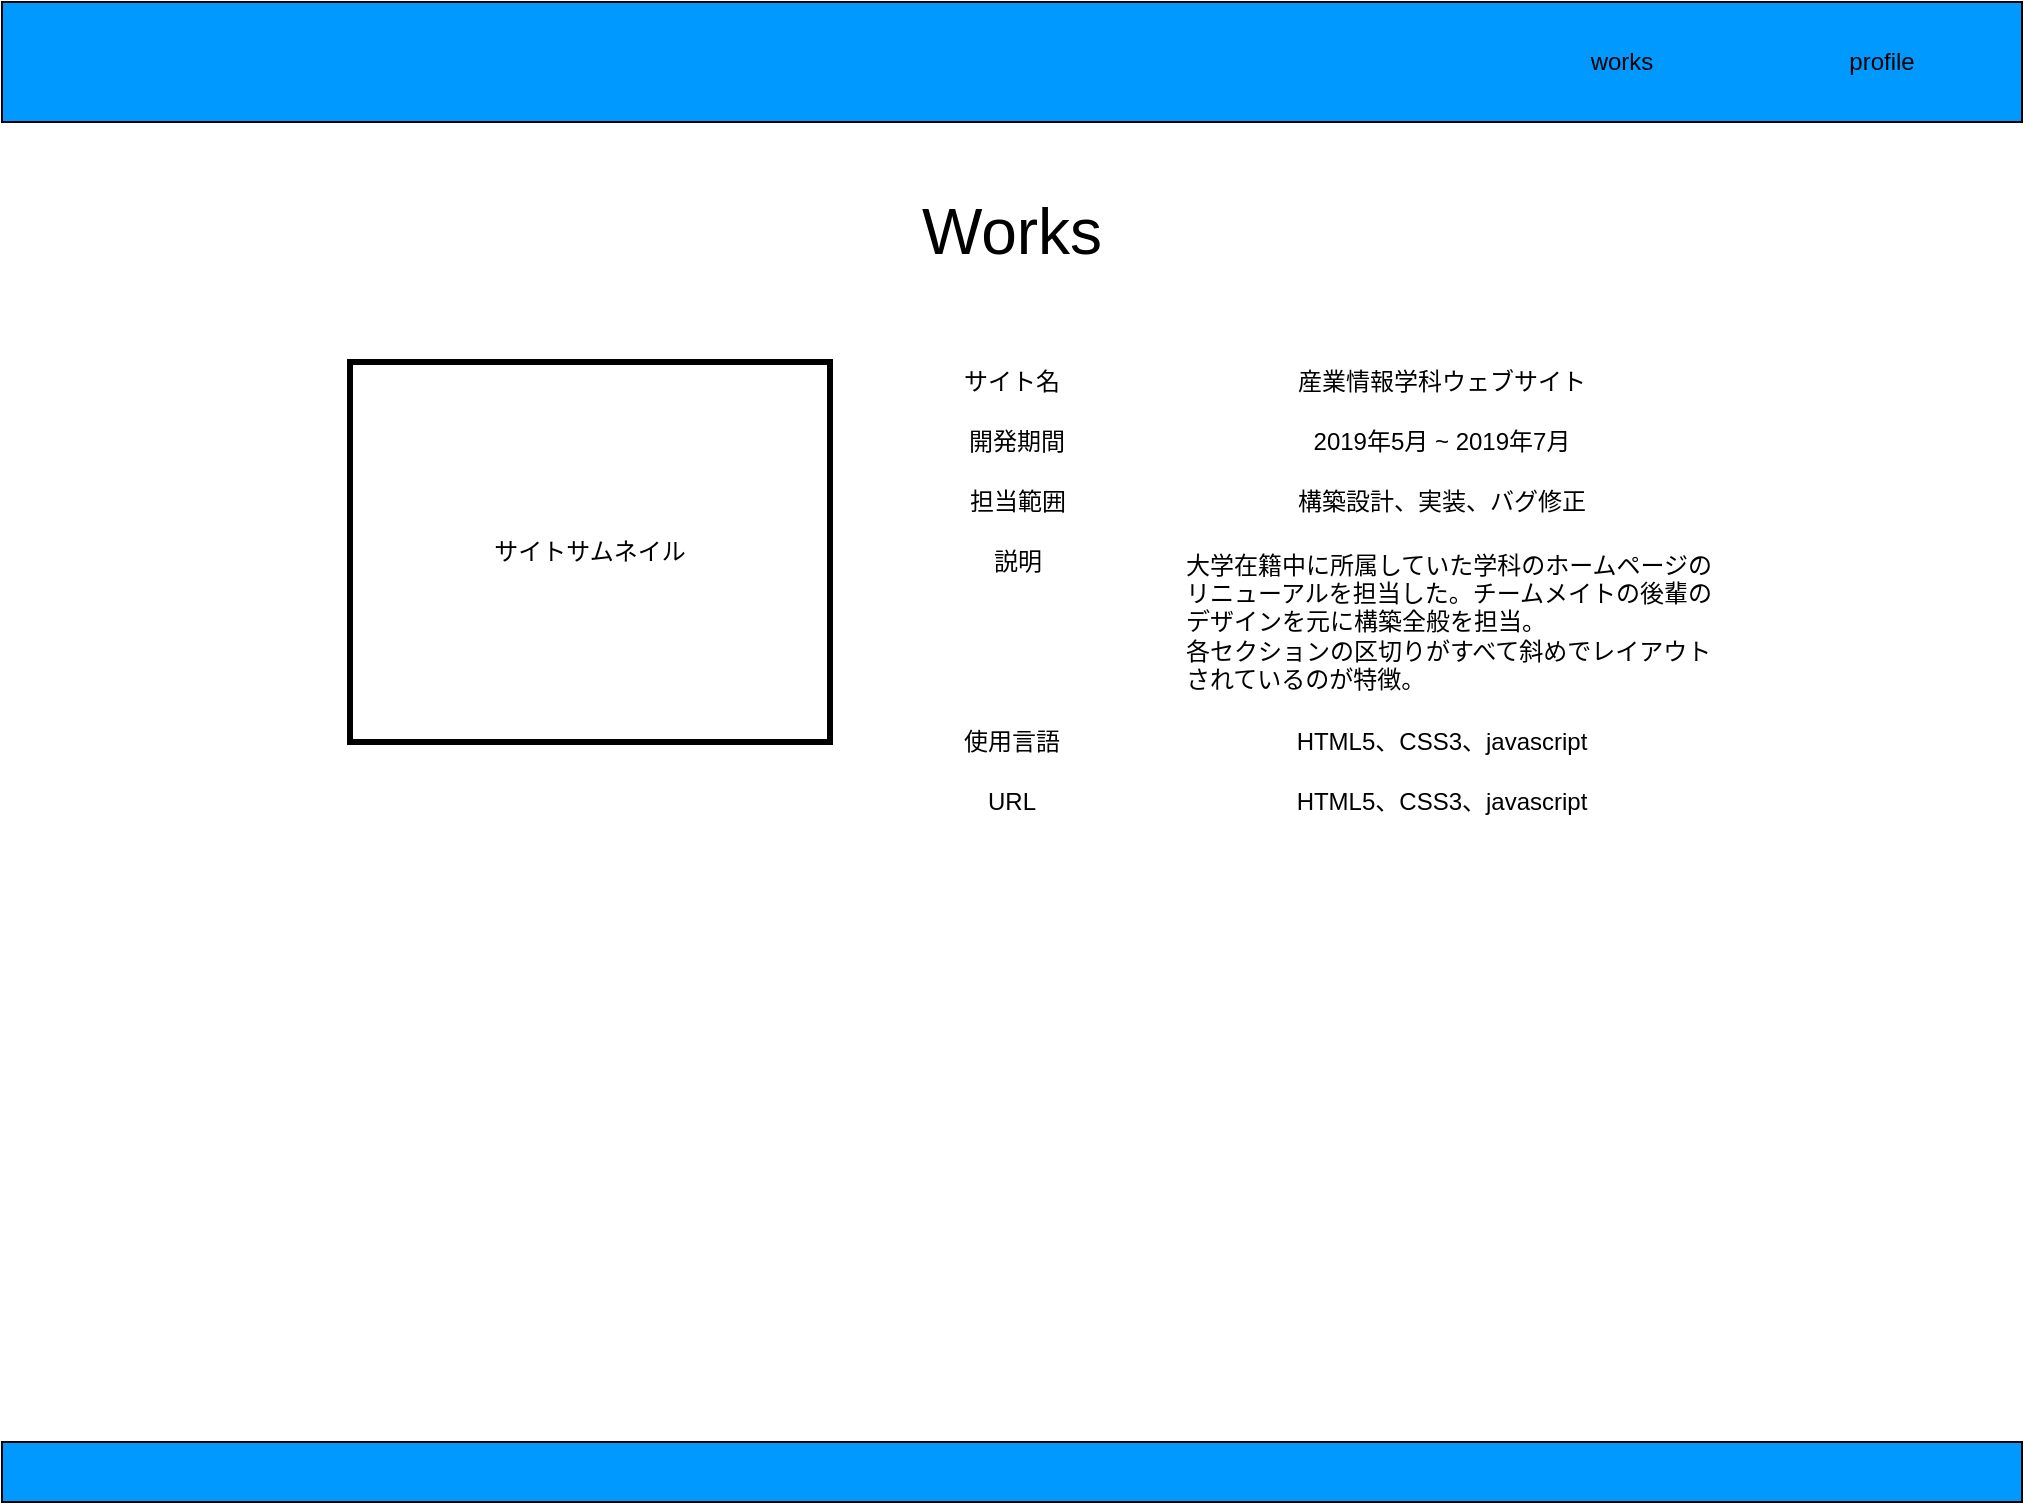 <mxfile>
    <diagram id="Me1RnN6ssg1Y0TnX2-Z7" name="ページ1">
        <mxGraphModel dx="2110" dy="2065" grid="1" gridSize="10" guides="1" tooltips="1" connect="1" arrows="1" fold="1" page="1" pageScale="1" pageWidth="827" pageHeight="1169" math="0" shadow="0">
            <root>
                <mxCell id="0"/>
                <mxCell id="1" parent="0"/>
                <mxCell id="5" value="" style="rounded=0;whiteSpace=wrap;html=1;strokeWidth=3;strokeColor=none;fillColor=#FFFFFF;" vertex="1" parent="1">
                    <mxGeometry width="1010" height="750" as="geometry"/>
                </mxCell>
                <mxCell id="2" value="" style="rounded=0;whiteSpace=wrap;html=1;fillColor=#0099FF;" vertex="1" parent="1">
                    <mxGeometry width="1010" height="60" as="geometry"/>
                </mxCell>
                <mxCell id="3" value="works" style="text;html=1;strokeColor=none;fillColor=none;align=center;verticalAlign=middle;whiteSpace=wrap;rounded=0;strokeWidth=3;" vertex="1" parent="1">
                    <mxGeometry x="770" y="20" width="80" height="20" as="geometry"/>
                </mxCell>
                <mxCell id="4" value="profile" style="text;html=1;strokeColor=none;fillColor=none;align=center;verticalAlign=middle;whiteSpace=wrap;rounded=0;strokeWidth=3;" vertex="1" parent="1">
                    <mxGeometry x="900" y="20" width="80" height="20" as="geometry"/>
                </mxCell>
                <mxCell id="6" value="サイトサムネイル" style="rounded=0;whiteSpace=wrap;html=1;strokeWidth=3;fillColor=#FFFFFF;strokeColor=#000000;fontColor=#000000;" vertex="1" parent="1">
                    <mxGeometry x="174" y="180" width="240" height="190" as="geometry"/>
                </mxCell>
                <mxCell id="8" value="産業情報学科ウェブサイト" style="text;html=1;strokeColor=none;fillColor=none;align=center;verticalAlign=middle;whiteSpace=wrap;rounded=0;fontColor=#000000;" vertex="1" parent="1">
                    <mxGeometry x="590" y="180" width="260" height="20" as="geometry"/>
                </mxCell>
                <mxCell id="9" value="Works" style="text;html=1;strokeColor=none;fillColor=none;align=center;verticalAlign=middle;whiteSpace=wrap;rounded=0;fontColor=#000000;fontSize=32;" vertex="1" parent="1">
                    <mxGeometry x="380" y="100" width="250" height="30" as="geometry"/>
                </mxCell>
                <mxCell id="10" value="サイト名" style="text;html=1;strokeColor=none;fillColor=none;align=center;verticalAlign=middle;whiteSpace=wrap;rounded=0;fontColor=#000000;" vertex="1" parent="1">
                    <mxGeometry x="445" y="180" width="120" height="20" as="geometry"/>
                </mxCell>
                <mxCell id="11" value="開発期間" style="text;html=1;strokeColor=none;fillColor=none;align=center;verticalAlign=middle;whiteSpace=wrap;rounded=0;fontSize=12;fontColor=#000000;" vertex="1" parent="1">
                    <mxGeometry x="445" y="210" width="125" height="20" as="geometry"/>
                </mxCell>
                <mxCell id="12" value="2019年5月 ~ 2019年7月" style="text;html=1;strokeColor=none;fillColor=none;align=center;verticalAlign=middle;whiteSpace=wrap;rounded=0;fontSize=12;fontColor=#000000;" vertex="1" parent="1">
                    <mxGeometry x="580" y="210" width="280" height="20" as="geometry"/>
                </mxCell>
                <mxCell id="13" value="担当範囲" style="text;html=1;strokeColor=none;fillColor=none;align=center;verticalAlign=middle;whiteSpace=wrap;rounded=0;fontSize=12;fontColor=#000000;" vertex="1" parent="1">
                    <mxGeometry x="452.5" y="240" width="110" height="20" as="geometry"/>
                </mxCell>
                <mxCell id="14" value="構築設計、実装、バグ修正" style="text;html=1;strokeColor=none;fillColor=none;align=center;verticalAlign=middle;whiteSpace=wrap;rounded=0;fontSize=12;fontColor=#000000;" vertex="1" parent="1">
                    <mxGeometry x="580" y="240" width="280" height="20" as="geometry"/>
                </mxCell>
                <mxCell id="15" value="説明" style="text;html=1;strokeColor=none;fillColor=none;align=center;verticalAlign=middle;whiteSpace=wrap;rounded=0;fontSize=12;fontColor=#000000;" vertex="1" parent="1">
                    <mxGeometry x="452.5" y="270" width="110" height="20" as="geometry"/>
                </mxCell>
                <mxCell id="16" value="&lt;div style=&quot;text-align: left&quot;&gt;&lt;span&gt;大学在籍中に所属していた学科のホームページのリニューアルを担当した。チームメイトの後輩のデザインを元に構築全般を担当。&lt;/span&gt;&lt;/div&gt;&lt;div style=&quot;text-align: left&quot;&gt;&lt;span&gt;各セクションの区切りがすべて斜めでレイアウトされているのが特徴。&lt;/span&gt;&lt;/div&gt;" style="text;html=1;strokeColor=none;fillColor=none;align=center;verticalAlign=middle;whiteSpace=wrap;rounded=0;fontSize=12;fontColor=#000000;" vertex="1" parent="1">
                    <mxGeometry x="591" y="270" width="274" height="80" as="geometry"/>
                </mxCell>
                <mxCell id="17" value="使用言語" style="text;html=1;strokeColor=none;fillColor=none;align=center;verticalAlign=middle;whiteSpace=wrap;rounded=0;fontSize=12;fontColor=#000000;" vertex="1" parent="1">
                    <mxGeometry x="450" y="360" width="110" height="20" as="geometry"/>
                </mxCell>
                <mxCell id="18" value="HTML5、CSS3、javascript" style="text;html=1;strokeColor=none;fillColor=none;align=center;verticalAlign=middle;whiteSpace=wrap;rounded=0;fontSize=12;fontColor=#000000;" vertex="1" parent="1">
                    <mxGeometry x="580" y="360" width="280" height="20" as="geometry"/>
                </mxCell>
                <mxCell id="19" value="URL" style="text;html=1;strokeColor=none;fillColor=none;align=center;verticalAlign=middle;whiteSpace=wrap;rounded=0;fontSize=12;fontColor=#000000;" vertex="1" parent="1">
                    <mxGeometry x="450" y="390" width="110" height="20" as="geometry"/>
                </mxCell>
                <mxCell id="20" value="HTML5、CSS3、javascript" style="text;html=1;strokeColor=none;fillColor=none;align=center;verticalAlign=middle;whiteSpace=wrap;rounded=0;fontSize=12;fontColor=#000000;" vertex="1" parent="1">
                    <mxGeometry x="580" y="390" width="280" height="20" as="geometry"/>
                </mxCell>
                <mxCell id="21" value="" style="rounded=0;whiteSpace=wrap;html=1;fillColor=#0099FF;" vertex="1" parent="1">
                    <mxGeometry y="720" width="1010" height="30" as="geometry"/>
                </mxCell>
            </root>
        </mxGraphModel>
    </diagram>
</mxfile>